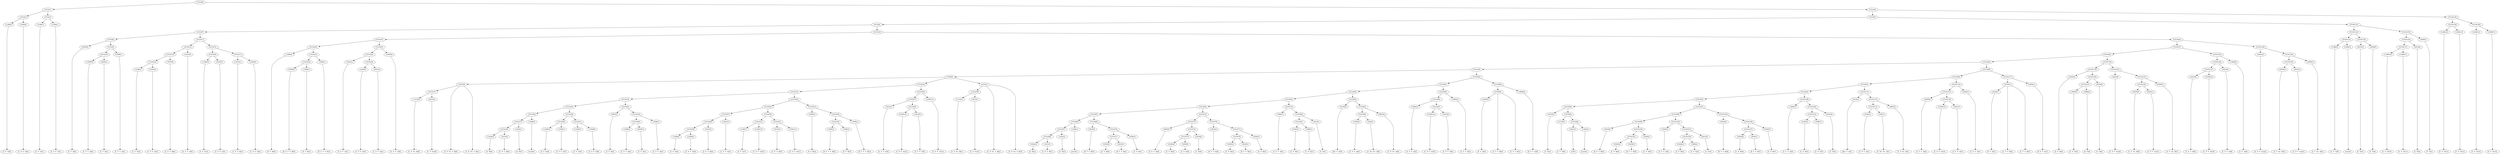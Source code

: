 digraph sample{
"L1286(0)"->"[C  E  G](0)"
"L2394(0)"->"[C  D  E  G](0)"
"L5310(2)"->"L1286(0)"
"L5310(2)"->"L2394(0)"
"L1286(1)"->"[C  E  G](1)"
"L2394(1)"->"[C  D  E  G](1)"
"L5310(3)"->"L1286(1)"
"L5310(3)"->"L2394(1)"
"L5310(1)"->"L5310(2)"
"L5310(1)"->"L5310(3)"
"L4659(0)"->"[C  F  A](0)"
"L3588(0)"->"[C  F  G  A](0)"
"L4659(1)"->"[C  F  A](1)"
"L5310(10)"->"L3588(0)"
"L5310(10)"->"L4659(1)"
"L3588(1)"->"[C  F  G  A](1)"
"L5310(9)"->"L5310(10)"
"L5310(9)"->"L3588(1)"
"L5310(8)"->"L4659(0)"
"L5310(8)"->"L5310(9)"
"L1286(2)"->"[C  E  G](2)"
"L2394(2)"->"[C  D  E  G](2)"
"L5310(14)"->"L1286(2)"
"L5310(14)"->"L2394(2)"
"L3010(0)"->"[C  E  G  B](0)"
"L5310(13)"->"L5310(14)"
"L5310(13)"->"L3010(0)"
"L3023(0)"->"[C  E  F  G](0)"
"L5310(12)"->"L5310(13)"
"L5310(12)"->"L3023(0)"
"L1286(3)"->"[C  E  G](3)"
"L2394(3)"->"[C  D  E  G](3)"
"L5310(16)"->"L1286(3)"
"L5310(16)"->"L2394(3)"
"L3010(1)"->"[C  E  G  B](1)"
"L2394(4)"->"[C  D  E  G](4)"
"L5310(17)"->"L3010(1)"
"L5310(17)"->"L2394(4)"
"L5310(15)"->"L5310(16)"
"L5310(15)"->"L5310(17)"
"L5310(11)"->"L5310(12)"
"L5310(11)"->"L5310(15)"
"L5310(7)"->"L5310(8)"
"L5310(7)"->"L5310(11)"
"L3586(0)"->"[F  G  B](0)"
"L3008(0)"->"[D  E  F  G  B](0)"
"L3586(1)"->"[F  G  B](1)"
"L5310(22)"->"L3008(0)"
"L5310(22)"->"L3586(1)"
"L3008(1)"->"[D  E  F  G  B](1)"
"L5310(21)"->"L5310(22)"
"L5310(21)"->"L3008(1)"
"L5310(20)"->"L3586(0)"
"L5310(20)"->"L5310(21)"
"L3023(1)"->"[C  E  F  G](1)"
"L2394(5)"->"[C  D  E  G](5)"
"L3023(2)"->"[C  E  F  G](2)"
"L5310(25)"->"L2394(5)"
"L5310(25)"->"L3023(2)"
"L5310(24)"->"L3023(1)"
"L5310(24)"->"L5310(25)"
"L2394(6)"->"[C  D  E  G](6)"
"L5310(23)"->"L5310(24)"
"L5310(23)"->"L2394(6)"
"L5310(19)"->"L5310(20)"
"L5310(19)"->"L5310(23)"
"L-2132(0)"->"[C  D  Fis  B](0)"
"L4414(0)"->"[C  D  Fis](0)"
"L5310(31)"->"L-2132(0)"
"L5310(31)"->"L4414(0)"
"L4102(0)"->"[C  D  Fis  A  B](0)"
"L4102(0)"->"L5310(31)"
"L4102(0)"->"[C  D  Fis  A  B](1)"
"L1624(0)"->"[G  B](0)"
"L3433(0)"->"[C  D  G  B](0)"
"L5310(38)"->"L1624(0)"
"L5310(38)"->"L3433(0)"
"L1624(1)"->"[G  B](1)"
"L5310(37)"->"L5310(38)"
"L5310(37)"->"L1624(1)"
"L1084(0)"->"[rest](0)"
"L5310(36)"->"L5310(37)"
"L5310(36)"->"L1084(0)"
"L1286(4)"->"[C  E  G](4)"
"L2394(7)"->"[C  D  E  G](7)"
"L5310(40)"->"L1286(4)"
"L5310(40)"->"L2394(7)"
"L1286(5)"->"[C  E  G](5)"
"L2394(8)"->"[C  D  E  G](8)"
"L5310(41)"->"L1286(5)"
"L5310(41)"->"L2394(8)"
"L5310(39)"->"L5310(40)"
"L5310(39)"->"L5310(41)"
"L5310(35)"->"L5310(36)"
"L5310(35)"->"L5310(39)"
"L4659(2)"->"[C  F  A](2)"
"L3588(2)"->"[C  F  G  A](2)"
"L4659(3)"->"[C  F  A](3)"
"L5310(44)"->"L3588(2)"
"L5310(44)"->"L4659(3)"
"L3588(3)"->"[C  F  G  A](3)"
"L5310(43)"->"L5310(44)"
"L5310(43)"->"L3588(3)"
"L5310(42)"->"L4659(2)"
"L5310(42)"->"L5310(43)"
"L5310(34)"->"L5310(35)"
"L5310(34)"->"L5310(42)"
"L1286(6)"->"[C  E  G](6)"
"L2394(9)"->"[C  D  E  G](9)"
"L5310(49)"->"L1286(6)"
"L5310(49)"->"L2394(9)"
"L3010(2)"->"[C  E  G  B](2)"
"L5310(48)"->"L5310(49)"
"L5310(48)"->"L3010(2)"
"L3023(3)"->"[C  E  F  G](3)"
"L5310(47)"->"L5310(48)"
"L5310(47)"->"L3023(3)"
"L1286(7)"->"[C  E  G](7)"
"L2394(10)"->"[C  D  E  G](10)"
"L5310(51)"->"L1286(7)"
"L5310(51)"->"L2394(10)"
"L3010(3)"->"[C  E  G  B](3)"
"L2394(11)"->"[C  D  E  G](11)"
"L5310(52)"->"L3010(3)"
"L5310(52)"->"L2394(11)"
"L5310(50)"->"L5310(51)"
"L5310(50)"->"L5310(52)"
"L5310(46)"->"L5310(47)"
"L5310(46)"->"L5310(50)"
"L3586(2)"->"[F  G  B](2)"
"L3008(2)"->"[D  E  F  G  B](2)"
"L3586(3)"->"[F  G  B](3)"
"L5310(55)"->"L3008(2)"
"L5310(55)"->"L3586(3)"
"L3008(3)"->"[D  E  F  G  B](3)"
"L5310(54)"->"L5310(55)"
"L5310(54)"->"L3008(3)"
"L5310(53)"->"L3586(2)"
"L5310(53)"->"L5310(54)"
"L5310(45)"->"L5310(46)"
"L5310(45)"->"L5310(53)"
"L5310(33)"->"L5310(34)"
"L5310(33)"->"L5310(45)"
"L3023(4)"->"[C  E  F  G](4)"
"L2394(12)"->"[C  D  E  G](12)"
"L3023(5)"->"[C  E  F  G](5)"
"L5310(58)"->"L2394(12)"
"L5310(58)"->"L3023(5)"
"L5310(57)"->"L3023(4)"
"L5310(57)"->"L5310(58)"
"L2394(13)"->"[C  D  E  G](13)"
"L5310(56)"->"L5310(57)"
"L5310(56)"->"L2394(13)"
"L5310(32)"->"L5310(33)"
"L5310(32)"->"L5310(56)"
"L-2132(1)"->"[C  D  Fis  B](1)"
"L4414(1)"->"[C  D  Fis](1)"
"L5310(59)"->"L-2132(1)"
"L5310(59)"->"L4414(1)"
"L4102(1)"->"[C  D  Fis  A  B](2)"
"L4102(1)"->"L5310(59)"
"L4102(1)"->"[C  D  Fis  A  B](3)"
"L5189(0)"->"L4102(0)"
"L5189(0)"->"L5310(32)"
"L5189(0)"->"L4102(1)"
"L1624(2)"->"[G  B](2)"
"L3433(1)"->"[C  D  G  B](1)"
"L5310(68)"->"L1624(2)"
"L5310(68)"->"L3433(1)"
"L1624(3)"->"[G  B](3)"
"L5310(67)"->"L5310(68)"
"L5310(67)"->"L1624(3)"
"L1084(1)"->"[rest](1)"
"L5310(66)"->"L5310(67)"
"L5310(66)"->"L1084(1)"
"L3818(0)"->"[D  F  G  B](0)"
"L4540(0)"->"[C  D  B](0)"
"L3818(1)"->"[D  F  G  B](1)"
"L5310(71)"->"L4540(0)"
"L5310(71)"->"L3818(1)"
"L4540(1)"->"[C  D  B](1)"
"L5310(70)"->"L5310(71)"
"L5310(70)"->"L4540(1)"
"L5310(69)"->"L3818(0)"
"L5310(69)"->"L5310(70)"
"L5310(65)"->"L5310(66)"
"L5310(65)"->"L5310(69)"
"L3060(0)"->"[C  E  G  A](0)"
"L4364(0)"->"[C  E  B](0)"
"L3990(0)"->"[C  D  E](0)"
"L5310(75)"->"L4364(0)"
"L5310(75)"->"L3990(0)"
"L4419(0)"->"[C  E](0)"
"L5310(74)"->"L5310(75)"
"L5310(74)"->"L4419(0)"
"L5310(73)"->"L3060(0)"
"L5310(73)"->"L5310(74)"
"L3818(2)"->"[D  F  G  B](2)"
"L4540(2)"->"[C  D  B](2)"
"L3818(3)"->"[D  F  G  B](3)"
"L5310(78)"->"L4540(2)"
"L5310(78)"->"L3818(3)"
"L4540(3)"->"[C  D  B](3)"
"L5310(77)"->"L5310(78)"
"L5310(77)"->"L4540(3)"
"L5310(76)"->"L3818(2)"
"L5310(76)"->"L5310(77)"
"L5310(72)"->"L5310(73)"
"L5310(72)"->"L5310(76)"
"L5310(64)"->"L5310(65)"
"L5310(64)"->"L5310(72)"
"L3060(1)"->"[C  E  G  A](1)"
"L4364(1)"->"[C  E  B](1)"
"L3990(1)"->"[C  D  E](1)"
"L5310(81)"->"L4364(1)"
"L5310(81)"->"L3990(1)"
"L4419(1)"->"[C  E](1)"
"L5310(80)"->"L5310(81)"
"L5310(80)"->"L4419(1)"
"L5310(79)"->"L3060(1)"
"L5310(79)"->"L5310(80)"
"L5310(63)"->"L5310(64)"
"L5310(63)"->"L5310(79)"
"L4539(0)"->"[Dis  G  A](0)"
"L2390(0)"->"[C  D  G  A](0)"
"L443(0)"->"[C  Dis  Fis  A](0)"
"L5310(84)"->"L2390(0)"
"L5310(84)"->"L443(0)"
"L4865(0)"->"[C  D  Fis  A](0)"
"L5310(83)"->"L5310(84)"
"L5310(83)"->"L4865(0)"
"L5310(82)"->"L4539(0)"
"L5310(82)"->"L5310(83)"
"L5310(62)"->"L5310(63)"
"L5310(62)"->"L5310(82)"
"L3060(2)"->"[C  E  G  A](2)"
"L2394(14)"->"[C  D  E  G](14)"
"L3023(6)"->"[C  E  F  G](6)"
"L5310(87)"->"L2394(14)"
"L5310(87)"->"L3023(6)"
"L5310(86)"->"L3060(2)"
"L5310(86)"->"L5310(87)"
"L3060(3)"->"[C  E  G  A](3)"
"L5310(85)"->"L5310(86)"
"L5310(85)"->"L3060(3)"
"L5310(61)"->"L5310(62)"
"L5310(61)"->"L5310(85)"
"L2249(0)"->"[F  G  A](0)"
"L4769(0)"->"[C  F  G  B](0)"
"L4769(0)"->"L2249(0)"
"L4769(0)"->"[C  F  G  B](1)"
"L3858(0)"->"[D  E  F  G](0)"
"L5310(88)"->"L4769(0)"
"L5310(88)"->"L3858(0)"
"L5310(60)"->"L5310(61)"
"L5310(60)"->"L5310(88)"
"L5310(30)"->"L5189(0)"
"L5310(30)"->"L5310(60)"
"L4419(2)"->"[C  E](2)"
"L3170(0)"->"[C  F  G](0)"
"L2281(0)"->"[C](0)"
"L1084(2)"->"[rest](2)"
"L5310(96)"->"L2281(0)"
"L5310(96)"->"L1084(2)"
"L5310(95)"->"L3170(0)"
"L5310(95)"->"L5310(96)"
"L5310(94)"->"L4419(2)"
"L5310(94)"->"L5310(95)"
"L3818(4)"->"[D  F  G  B](4)"
"L4540(4)"->"[C  D  B](4)"
"L3818(5)"->"[D  F  G  B](5)"
"L5310(101)"->"L4540(4)"
"L5310(101)"->"L3818(5)"
"L4540(5)"->"[C  D  B](5)"
"L5310(100)"->"L5310(101)"
"L5310(100)"->"L4540(5)"
"L5310(99)"->"L3818(4)"
"L5310(99)"->"L5310(100)"
"L3060(4)"->"[C  E  G  A](4)"
"L4364(2)"->"[C  E  B](2)"
"L3990(2)"->"[C  D  E](2)"
"L5310(104)"->"L4364(2)"
"L5310(104)"->"L3990(2)"
"L4419(3)"->"[C  E](3)"
"L5310(103)"->"L5310(104)"
"L5310(103)"->"L4419(3)"
"L5310(102)"->"L3060(4)"
"L5310(102)"->"L5310(103)"
"L5310(98)"->"L5310(99)"
"L5310(98)"->"L5310(102)"
"L3818(6)"->"[D  F  G  B](6)"
"L4540(6)"->"[C  D  B](6)"
"L3818(7)"->"[D  F  G  B](7)"
"L5310(107)"->"L4540(6)"
"L5310(107)"->"L3818(7)"
"L4540(7)"->"[C  D  B](7)"
"L5310(106)"->"L5310(107)"
"L5310(106)"->"L4540(7)"
"L5310(105)"->"L3818(6)"
"L5310(105)"->"L5310(106)"
"L5310(97)"->"L5310(98)"
"L5310(97)"->"L5310(105)"
"L5310(93)"->"L5310(94)"
"L5310(93)"->"L5310(97)"
"L3060(5)"->"[C  E  G  A](5)"
"L4364(3)"->"[C  E  B](3)"
"L3990(3)"->"[C  D  E](3)"
"L5310(110)"->"L4364(3)"
"L5310(110)"->"L3990(3)"
"L4419(4)"->"[C  E](4)"
"L5310(109)"->"L5310(110)"
"L5310(109)"->"L4419(4)"
"L5310(108)"->"L3060(5)"
"L5310(108)"->"L5310(109)"
"L5310(92)"->"L5310(93)"
"L5310(92)"->"L5310(108)"
"L4539(1)"->"[Dis  G  A](1)"
"L2390(1)"->"[C  D  G  A](1)"
"L443(1)"->"[C  Dis  Fis  A](1)"
"L5310(113)"->"L2390(1)"
"L5310(113)"->"L443(1)"
"L4865(1)"->"[C  D  Fis  A](1)"
"L5310(112)"->"L5310(113)"
"L5310(112)"->"L4865(1)"
"L5310(111)"->"L4539(1)"
"L5310(111)"->"L5310(112)"
"L5310(91)"->"L5310(92)"
"L5310(91)"->"L5310(111)"
"L3060(6)"->"[C  E  G  A](6)"
"L2394(15)"->"[C  D  E  G](15)"
"L3023(7)"->"[C  E  F  G](7)"
"L5310(116)"->"L2394(15)"
"L5310(116)"->"L3023(7)"
"L5310(115)"->"L3060(6)"
"L5310(115)"->"L5310(116)"
"L3060(7)"->"[C  E  G  A](7)"
"L5310(114)"->"L5310(115)"
"L5310(114)"->"L3060(7)"
"L5310(90)"->"L5310(91)"
"L5310(90)"->"L5310(114)"
"L2249(1)"->"[F  G  A](1)"
"L4769(1)"->"[C  F  G  B](2)"
"L4769(1)"->"L2249(1)"
"L4769(1)"->"[C  F  G  B](3)"
"L3858(1)"->"[D  E  F  G](1)"
"L5310(117)"->"L4769(1)"
"L5310(117)"->"L3858(1)"
"L5310(89)"->"L5310(90)"
"L5310(89)"->"L5310(117)"
"L5310(29)"->"L5310(30)"
"L5310(29)"->"L5310(89)"
"L4364(4)"->"[C  E  B](4)"
"L3990(4)"->"[C  D  E](4)"
"L2988(0)"->"[E  F](0)"
"L5310(121)"->"L3990(4)"
"L5310(121)"->"L2988(0)"
"L4530(0)"->"[C  G](0)"
"L5310(120)"->"L5310(121)"
"L5310(120)"->"L4530(0)"
"L5310(119)"->"L4364(4)"
"L5310(119)"->"L5310(120)"
"L3643(0)"->"[C  D  F  Gis](0)"
"L4959(0)"->"[C  F  Gis  B](0)"
"L3643(1)"->"[C  D  F  Gis](1)"
"L5310(124)"->"L4959(0)"
"L5310(124)"->"L3643(1)"
"L4959(1)"->"[C  F  Gis  B](1)"
"L5310(123)"->"L5310(124)"
"L5310(123)"->"L4959(1)"
"L5310(122)"->"L3643(0)"
"L5310(122)"->"L5310(123)"
"L5310(118)"->"L5310(119)"
"L5310(118)"->"L5310(122)"
"L5310(28)"->"L5310(29)"
"L5310(28)"->"L5310(118)"
"L3010(4)"->"[C  E  G  B](4)"
"L2394(16)"->"[C  D  E  G](16)"
"L5310(127)"->"L3010(4)"
"L5310(127)"->"L2394(16)"
"L3023(8)"->"[C  E  F  G](8)"
"L5310(126)"->"L5310(127)"
"L5310(126)"->"L3023(8)"
"L1286(8)"->"[C  E  G](8)"
"L5310(125)"->"L5310(126)"
"L5310(125)"->"L1286(8)"
"L5310(27)"->"L5310(28)"
"L5310(27)"->"L5310(125)"
"L3643(2)"->"[C  D  F  Gis](2)"
"L4959(2)"->"[C  F  Gis  B](2)"
"L3643(3)"->"[C  D  F  Gis](3)"
"L5310(130)"->"L4959(2)"
"L5310(130)"->"L3643(3)"
"L4959(3)"->"[C  F  Gis  B](3)"
"L5310(129)"->"L5310(130)"
"L5310(129)"->"L4959(3)"
"L5310(128)"->"L3643(2)"
"L5310(128)"->"L5310(129)"
"L5310(26)"->"L5310(27)"
"L5310(26)"->"L5310(128)"
"L5310(18)"->"L5310(19)"
"L5310(18)"->"L5310(26)"
"L5310(6)"->"L5310(7)"
"L5310(6)"->"L5310(18)"
"L1286(9)"->"[C  E  G](9)"
"L1084(3)"->"[rest](3)"
"L5310(133)"->"L1286(9)"
"L5310(133)"->"L1084(3)"
"L4419(5)"->"[C  E](5)"
"L4046(0)"->"[F  G](0)"
"L5310(134)"->"L4419(5)"
"L5310(134)"->"L4046(0)"
"L5310(132)"->"L5310(133)"
"L5310(132)"->"L5310(134)"
"L1286(10)"->"[C  E  G](10)"
"L1286(11)"->"[C  E  G](11)"
"L5310(137)"->"L1286(10)"
"L5310(137)"->"L1286(11)"
"L4419(6)"->"[C  E](6)"
"L5310(136)"->"L5310(137)"
"L5310(136)"->"L4419(6)"
"L4046(1)"->"[F  G](1)"
"L5310(135)"->"L5310(136)"
"L5310(135)"->"L4046(1)"
"L5310(131)"->"L5310(132)"
"L5310(131)"->"L5310(135)"
"L5310(5)"->"L5310(6)"
"L5310(5)"->"L5310(131)"
"L1286(12)"->"[C  E  G](12)"
"L1286(13)"->"[C  E  G](13)"
"L5310(139)"->"L1286(12)"
"L5310(139)"->"L1286(13)"
"L1286(14)"->"[C  E  G](14)"
"L1286(15)"->"[C  E  G](15)"
"L5310(140)"->"L1286(14)"
"L5310(140)"->"L1286(15)"
"L5310(138)"->"L5310(139)"
"L5310(138)"->"L5310(140)"
"L5310(4)"->"L5310(5)"
"L5310(4)"->"L5310(138)"
"L5310(0)"->"L5310(1)"
"L5310(0)"->"L5310(4)"
{rank = min; "L5310(0)"}
{rank = same; "L5310(1)"; "L5310(4)";}
{rank = same; "L5310(2)"; "L5310(3)"; "L5310(5)"; "L5310(138)";}
{rank = same; "L1286(0)"; "L2394(0)"; "L1286(1)"; "L2394(1)"; "L5310(6)"; "L5310(131)"; "L5310(139)"; "L5310(140)";}
{rank = same; "L5310(7)"; "L5310(18)"; "L5310(132)"; "L5310(135)"; "L1286(12)"; "L1286(13)"; "L1286(14)"; "L1286(15)";}
{rank = same; "L5310(8)"; "L5310(11)"; "L5310(19)"; "L5310(26)"; "L5310(133)"; "L5310(134)"; "L5310(136)"; "L4046(1)";}
{rank = same; "L4659(0)"; "L5310(9)"; "L5310(12)"; "L5310(15)"; "L5310(20)"; "L5310(23)"; "L5310(27)"; "L5310(128)"; "L1286(9)"; "L1084(3)"; "L4419(5)"; "L4046(0)"; "L5310(137)"; "L4419(6)";}
{rank = same; "L5310(10)"; "L3588(1)"; "L5310(13)"; "L3023(0)"; "L5310(16)"; "L5310(17)"; "L3586(0)"; "L5310(21)"; "L5310(24)"; "L2394(6)"; "L5310(28)"; "L5310(125)"; "L3643(2)"; "L5310(129)"; "L1286(10)"; "L1286(11)";}
{rank = same; "L3588(0)"; "L4659(1)"; "L5310(14)"; "L3010(0)"; "L1286(3)"; "L2394(3)"; "L3010(1)"; "L2394(4)"; "L5310(22)"; "L3008(1)"; "L3023(1)"; "L5310(25)"; "L5310(29)"; "L5310(118)"; "L5310(126)"; "L1286(8)"; "L5310(130)"; "L4959(3)";}
{rank = same; "L1286(2)"; "L2394(2)"; "L3008(0)"; "L3586(1)"; "L2394(5)"; "L3023(2)"; "L5310(30)"; "L5310(89)"; "L5310(119)"; "L5310(122)"; "L5310(127)"; "L3023(8)"; "L4959(2)"; "L3643(3)";}
{rank = same; "L5189(0)"; "L5310(60)"; "L5310(90)"; "L5310(117)"; "L4364(4)"; "L5310(120)"; "L3643(0)"; "L5310(123)"; "L3010(4)"; "L2394(16)";}
{rank = same; "L4102(0)"; "L5310(32)"; "L4102(1)"; "L5310(61)"; "L5310(88)"; "L5310(91)"; "L5310(114)"; "L4769(1)"; "L3858(1)"; "L5310(121)"; "L4530(0)"; "L5310(124)"; "L4959(1)";}
{rank = same; "L5310(31)"; "L5310(33)"; "L5310(56)"; "L5310(59)"; "L5310(62)"; "L5310(85)"; "L4769(0)"; "L3858(0)"; "L5310(92)"; "L5310(111)"; "L5310(115)"; "L3060(7)"; "L2249(1)"; "L3990(4)"; "L2988(0)"; "L4959(0)"; "L3643(1)";}
{rank = same; "L-2132(0)"; "L4414(0)"; "L5310(34)"; "L5310(45)"; "L5310(57)"; "L2394(13)"; "L-2132(1)"; "L4414(1)"; "L5310(63)"; "L5310(82)"; "L5310(86)"; "L3060(3)"; "L2249(0)"; "L5310(93)"; "L5310(108)"; "L4539(1)"; "L5310(112)"; "L3060(6)"; "L5310(116)";}
{rank = same; "L5310(35)"; "L5310(42)"; "L5310(46)"; "L5310(53)"; "L3023(4)"; "L5310(58)"; "L5310(64)"; "L5310(79)"; "L4539(0)"; "L5310(83)"; "L3060(2)"; "L5310(87)"; "L5310(94)"; "L5310(97)"; "L3060(5)"; "L5310(109)"; "L5310(113)"; "L4865(1)"; "L2394(15)"; "L3023(7)";}
{rank = same; "L5310(36)"; "L5310(39)"; "L4659(2)"; "L5310(43)"; "L5310(47)"; "L5310(50)"; "L3586(2)"; "L5310(54)"; "L2394(12)"; "L3023(5)"; "L5310(65)"; "L5310(72)"; "L3060(1)"; "L5310(80)"; "L5310(84)"; "L4865(0)"; "L2394(14)"; "L3023(6)"; "L4419(2)"; "L5310(95)"; "L5310(98)"; "L5310(105)"; "L5310(110)"; "L4419(4)"; "L2390(1)"; "L443(1)";}
{rank = same; "L5310(37)"; "L1084(0)"; "L5310(40)"; "L5310(41)"; "L5310(44)"; "L3588(3)"; "L5310(48)"; "L3023(3)"; "L5310(51)"; "L5310(52)"; "L5310(55)"; "L3008(3)"; "L5310(66)"; "L5310(69)"; "L5310(73)"; "L5310(76)"; "L5310(81)"; "L4419(1)"; "L2390(0)"; "L443(0)"; "L3170(0)"; "L5310(96)"; "L5310(99)"; "L5310(102)"; "L3818(6)"; "L5310(106)"; "L4364(3)"; "L3990(3)";}
{rank = same; "L5310(38)"; "L1624(1)"; "L1286(4)"; "L2394(7)"; "L1286(5)"; "L2394(8)"; "L3588(2)"; "L4659(3)"; "L5310(49)"; "L3010(2)"; "L1286(7)"; "L2394(10)"; "L3010(3)"; "L2394(11)"; "L3008(2)"; "L3586(3)"; "L5310(67)"; "L1084(1)"; "L3818(0)"; "L5310(70)"; "L3060(0)"; "L5310(74)"; "L3818(2)"; "L5310(77)"; "L4364(1)"; "L3990(1)"; "L2281(0)"; "L1084(2)"; "L3818(4)"; "L5310(100)"; "L3060(4)"; "L5310(103)"; "L5310(107)"; "L4540(7)";}
{rank = same; "L1624(0)"; "L3433(0)"; "L1286(6)"; "L2394(9)"; "L5310(68)"; "L1624(3)"; "L5310(71)"; "L4540(1)"; "L5310(75)"; "L4419(0)"; "L5310(78)"; "L4540(3)"; "L5310(101)"; "L4540(5)"; "L5310(104)"; "L4419(3)"; "L4540(6)"; "L3818(7)";}
{rank = same; "L1624(2)"; "L3433(1)"; "L4540(0)"; "L3818(1)"; "L4364(0)"; "L3990(0)"; "L4540(2)"; "L3818(3)"; "L4540(4)"; "L3818(5)"; "L4364(2)"; "L3990(2)";}
{rank = max; "[C  D  B](0)"; "[C  D  B](1)"; "[C  D  B](2)"; "[C  D  B](3)"; "[C  D  B](4)"; "[C  D  B](5)"; "[C  D  B](6)"; "[C  D  B](7)"; "[C  D  E  G](0)"; "[C  D  E  G](1)"; "[C  D  E  G](10)"; "[C  D  E  G](11)"; "[C  D  E  G](12)"; "[C  D  E  G](13)"; "[C  D  E  G](14)"; "[C  D  E  G](15)"; "[C  D  E  G](16)"; "[C  D  E  G](2)"; "[C  D  E  G](3)"; "[C  D  E  G](4)"; "[C  D  E  G](5)"; "[C  D  E  G](6)"; "[C  D  E  G](7)"; "[C  D  E  G](8)"; "[C  D  E  G](9)"; "[C  D  E](0)"; "[C  D  E](1)"; "[C  D  E](2)"; "[C  D  E](3)"; "[C  D  E](4)"; "[C  D  F  Gis](0)"; "[C  D  F  Gis](1)"; "[C  D  F  Gis](2)"; "[C  D  F  Gis](3)"; "[C  D  Fis  A  B](0)"; "[C  D  Fis  A  B](1)"; "[C  D  Fis  A  B](2)"; "[C  D  Fis  A  B](3)"; "[C  D  Fis  A](0)"; "[C  D  Fis  A](1)"; "[C  D  Fis  B](0)"; "[C  D  Fis  B](1)"; "[C  D  Fis](0)"; "[C  D  Fis](1)"; "[C  D  G  A](0)"; "[C  D  G  A](1)"; "[C  D  G  B](0)"; "[C  D  G  B](1)"; "[C  Dis  Fis  A](0)"; "[C  Dis  Fis  A](1)"; "[C  E  B](0)"; "[C  E  B](1)"; "[C  E  B](2)"; "[C  E  B](3)"; "[C  E  B](4)"; "[C  E  F  G](0)"; "[C  E  F  G](1)"; "[C  E  F  G](2)"; "[C  E  F  G](3)"; "[C  E  F  G](4)"; "[C  E  F  G](5)"; "[C  E  F  G](6)"; "[C  E  F  G](7)"; "[C  E  F  G](8)"; "[C  E  G  A](0)"; "[C  E  G  A](1)"; "[C  E  G  A](2)"; "[C  E  G  A](3)"; "[C  E  G  A](4)"; "[C  E  G  A](5)"; "[C  E  G  A](6)"; "[C  E  G  A](7)"; "[C  E  G  B](0)"; "[C  E  G  B](1)"; "[C  E  G  B](2)"; "[C  E  G  B](3)"; "[C  E  G  B](4)"; "[C  E  G](0)"; "[C  E  G](1)"; "[C  E  G](10)"; "[C  E  G](11)"; "[C  E  G](12)"; "[C  E  G](13)"; "[C  E  G](14)"; "[C  E  G](15)"; "[C  E  G](2)"; "[C  E  G](3)"; "[C  E  G](4)"; "[C  E  G](5)"; "[C  E  G](6)"; "[C  E  G](7)"; "[C  E  G](8)"; "[C  E  G](9)"; "[C  E](0)"; "[C  E](1)"; "[C  E](2)"; "[C  E](3)"; "[C  E](4)"; "[C  E](5)"; "[C  E](6)"; "[C  F  A](0)"; "[C  F  A](1)"; "[C  F  A](2)"; "[C  F  A](3)"; "[C  F  G  A](0)"; "[C  F  G  A](1)"; "[C  F  G  A](2)"; "[C  F  G  A](3)"; "[C  F  G  B](0)"; "[C  F  G  B](1)"; "[C  F  G  B](2)"; "[C  F  G  B](3)"; "[C  F  G](0)"; "[C  F  Gis  B](0)"; "[C  F  Gis  B](1)"; "[C  F  Gis  B](2)"; "[C  F  Gis  B](3)"; "[C  G](0)"; "[C](0)"; "[D  E  F  G  B](0)"; "[D  E  F  G  B](1)"; "[D  E  F  G  B](2)"; "[D  E  F  G  B](3)"; "[D  E  F  G](0)"; "[D  E  F  G](1)"; "[D  F  G  B](0)"; "[D  F  G  B](1)"; "[D  F  G  B](2)"; "[D  F  G  B](3)"; "[D  F  G  B](4)"; "[D  F  G  B](5)"; "[D  F  G  B](6)"; "[D  F  G  B](7)"; "[Dis  G  A](0)"; "[Dis  G  A](1)"; "[E  F](0)"; "[F  G  A](0)"; "[F  G  A](1)"; "[F  G  B](0)"; "[F  G  B](1)"; "[F  G  B](2)"; "[F  G  B](3)"; "[F  G](0)"; "[F  G](1)"; "[G  B](0)"; "[G  B](1)"; "[G  B](2)"; "[G  B](3)"; "[rest](0)"; "[rest](1)"; "[rest](2)"; "[rest](3)";}
}